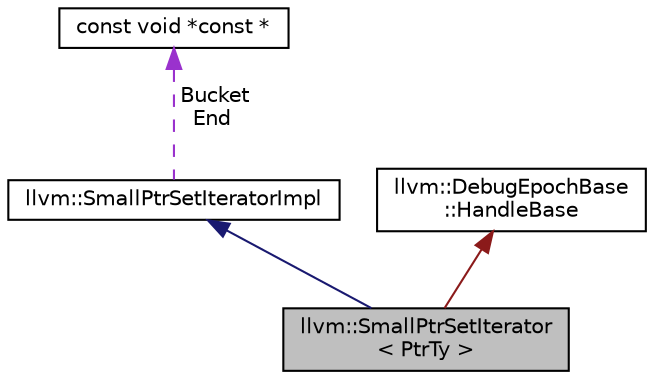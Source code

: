 digraph "llvm::SmallPtrSetIterator&lt; PtrTy &gt;"
{
 // LATEX_PDF_SIZE
  bgcolor="transparent";
  edge [fontname="Helvetica",fontsize="10",labelfontname="Helvetica",labelfontsize="10"];
  node [fontname="Helvetica",fontsize="10",shape="box"];
  Node1 [label="llvm::SmallPtrSetIterator\l\< PtrTy \>",height=0.2,width=0.4,color="black", fillcolor="grey75", style="filled", fontcolor="black",tooltip="SmallPtrSetIterator - This implements a const_iterator for SmallPtrSet."];
  Node2 -> Node1 [dir="back",color="midnightblue",fontsize="10",style="solid",fontname="Helvetica"];
  Node2 [label="llvm::SmallPtrSetIteratorImpl",height=0.2,width=0.4,color="black",URL="$classllvm_1_1SmallPtrSetIteratorImpl.html",tooltip="SmallPtrSetIteratorImpl - This is the common base class shared between all instances of SmallPtrSetIt..."];
  Node3 -> Node2 [dir="back",color="darkorchid3",fontsize="10",style="dashed",label=" Bucket\nEnd" ,fontname="Helvetica"];
  Node3 [label="const void *const *",height=0.2,width=0.4,color="black",tooltip=" "];
  Node4 -> Node1 [dir="back",color="firebrick4",fontsize="10",style="solid",fontname="Helvetica"];
  Node4 [label="llvm::DebugEpochBase\l::HandleBase",height=0.2,width=0.4,color="black",URL="$classllvm_1_1DebugEpochBase_1_1HandleBase.html",tooltip=" "];
}
